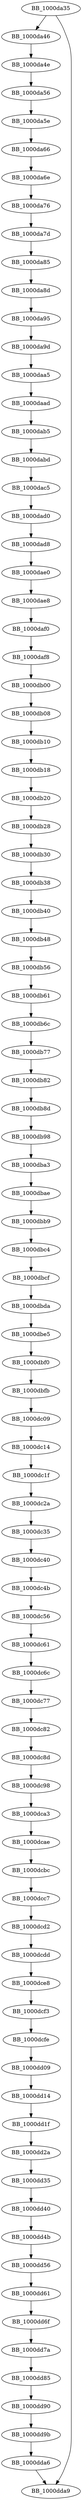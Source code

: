 DiGraph ___free_lc_time{
BB_1000da35->BB_1000da46
BB_1000da35->BB_1000dda9
BB_1000da46->BB_1000da4e
BB_1000da4e->BB_1000da56
BB_1000da56->BB_1000da5e
BB_1000da5e->BB_1000da66
BB_1000da66->BB_1000da6e
BB_1000da6e->BB_1000da76
BB_1000da76->BB_1000da7d
BB_1000da7d->BB_1000da85
BB_1000da85->BB_1000da8d
BB_1000da8d->BB_1000da95
BB_1000da95->BB_1000da9d
BB_1000da9d->BB_1000daa5
BB_1000daa5->BB_1000daad
BB_1000daad->BB_1000dab5
BB_1000dab5->BB_1000dabd
BB_1000dabd->BB_1000dac5
BB_1000dac5->BB_1000dad0
BB_1000dad0->BB_1000dad8
BB_1000dad8->BB_1000dae0
BB_1000dae0->BB_1000dae8
BB_1000dae8->BB_1000daf0
BB_1000daf0->BB_1000daf8
BB_1000daf8->BB_1000db00
BB_1000db00->BB_1000db08
BB_1000db08->BB_1000db10
BB_1000db10->BB_1000db18
BB_1000db18->BB_1000db20
BB_1000db20->BB_1000db28
BB_1000db28->BB_1000db30
BB_1000db30->BB_1000db38
BB_1000db38->BB_1000db40
BB_1000db40->BB_1000db48
BB_1000db48->BB_1000db56
BB_1000db56->BB_1000db61
BB_1000db61->BB_1000db6c
BB_1000db6c->BB_1000db77
BB_1000db77->BB_1000db82
BB_1000db82->BB_1000db8d
BB_1000db8d->BB_1000db98
BB_1000db98->BB_1000dba3
BB_1000dba3->BB_1000dbae
BB_1000dbae->BB_1000dbb9
BB_1000dbb9->BB_1000dbc4
BB_1000dbc4->BB_1000dbcf
BB_1000dbcf->BB_1000dbda
BB_1000dbda->BB_1000dbe5
BB_1000dbe5->BB_1000dbf0
BB_1000dbf0->BB_1000dbfb
BB_1000dbfb->BB_1000dc09
BB_1000dc09->BB_1000dc14
BB_1000dc14->BB_1000dc1f
BB_1000dc1f->BB_1000dc2a
BB_1000dc2a->BB_1000dc35
BB_1000dc35->BB_1000dc40
BB_1000dc40->BB_1000dc4b
BB_1000dc4b->BB_1000dc56
BB_1000dc56->BB_1000dc61
BB_1000dc61->BB_1000dc6c
BB_1000dc6c->BB_1000dc77
BB_1000dc77->BB_1000dc82
BB_1000dc82->BB_1000dc8d
BB_1000dc8d->BB_1000dc98
BB_1000dc98->BB_1000dca3
BB_1000dca3->BB_1000dcae
BB_1000dcae->BB_1000dcbc
BB_1000dcbc->BB_1000dcc7
BB_1000dcc7->BB_1000dcd2
BB_1000dcd2->BB_1000dcdd
BB_1000dcdd->BB_1000dce8
BB_1000dce8->BB_1000dcf3
BB_1000dcf3->BB_1000dcfe
BB_1000dcfe->BB_1000dd09
BB_1000dd09->BB_1000dd14
BB_1000dd14->BB_1000dd1f
BB_1000dd1f->BB_1000dd2a
BB_1000dd2a->BB_1000dd35
BB_1000dd35->BB_1000dd40
BB_1000dd40->BB_1000dd4b
BB_1000dd4b->BB_1000dd56
BB_1000dd56->BB_1000dd61
BB_1000dd61->BB_1000dd6f
BB_1000dd6f->BB_1000dd7a
BB_1000dd7a->BB_1000dd85
BB_1000dd85->BB_1000dd90
BB_1000dd90->BB_1000dd9b
BB_1000dd9b->BB_1000dda6
BB_1000dda6->BB_1000dda9
}
